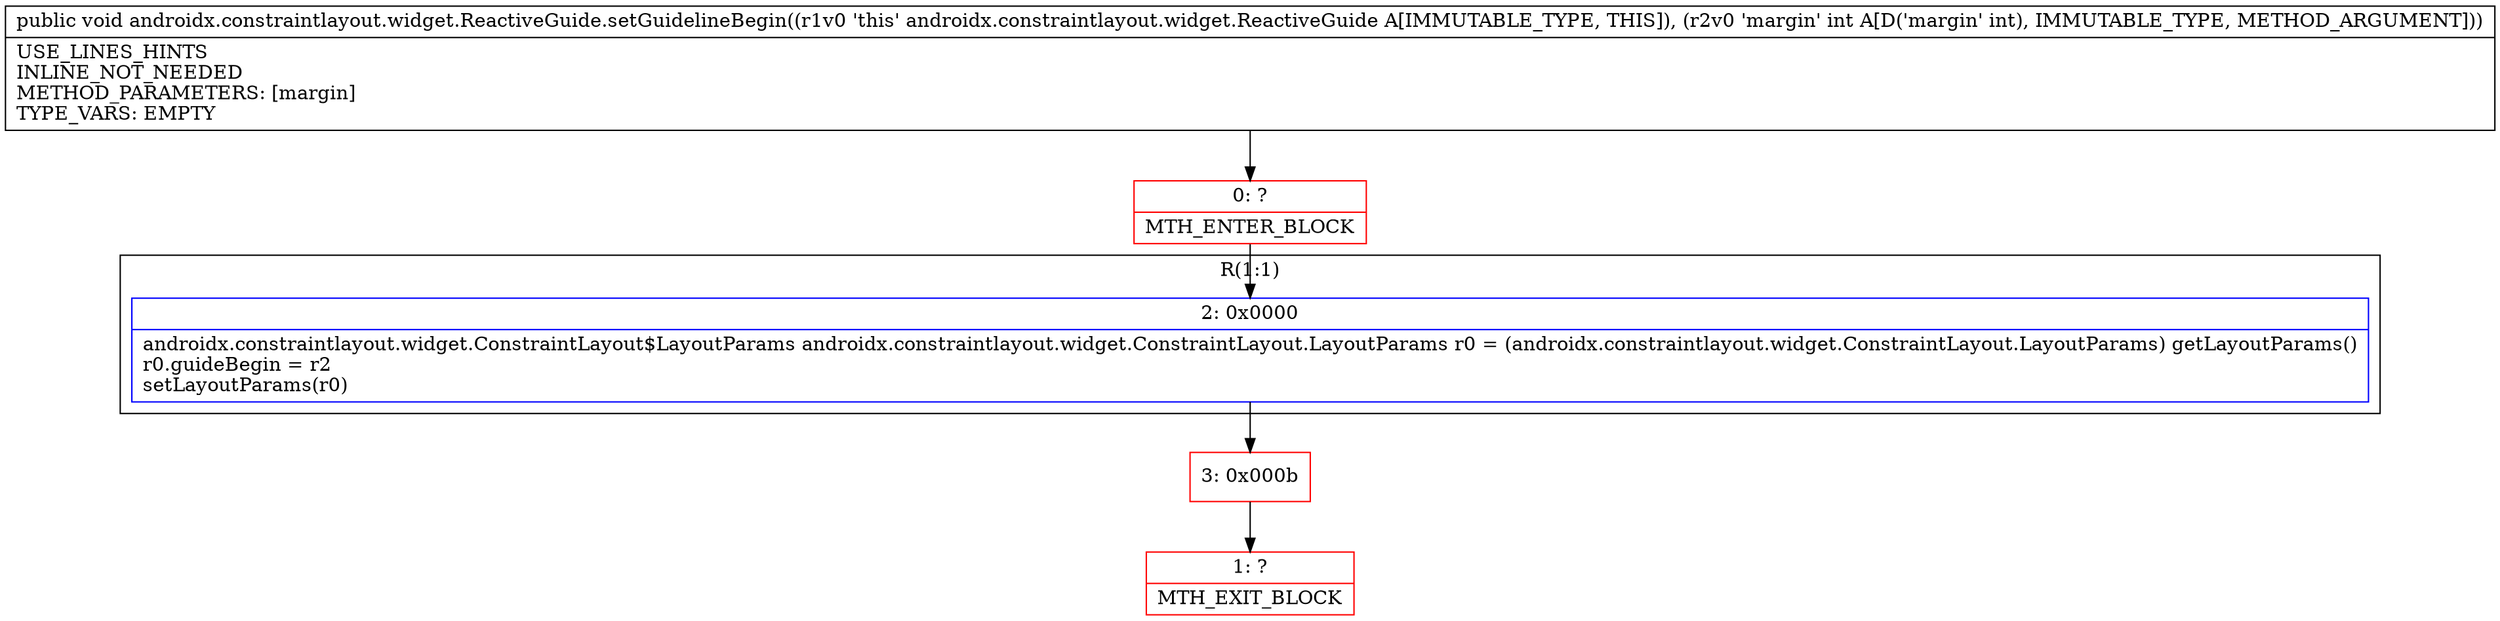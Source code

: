digraph "CFG forandroidx.constraintlayout.widget.ReactiveGuide.setGuidelineBegin(I)V" {
subgraph cluster_Region_1475081596 {
label = "R(1:1)";
node [shape=record,color=blue];
Node_2 [shape=record,label="{2\:\ 0x0000|androidx.constraintlayout.widget.ConstraintLayout$LayoutParams androidx.constraintlayout.widget.ConstraintLayout.LayoutParams r0 = (androidx.constraintlayout.widget.ConstraintLayout.LayoutParams) getLayoutParams()\lr0.guideBegin = r2\lsetLayoutParams(r0)\l}"];
}
Node_0 [shape=record,color=red,label="{0\:\ ?|MTH_ENTER_BLOCK\l}"];
Node_3 [shape=record,color=red,label="{3\:\ 0x000b}"];
Node_1 [shape=record,color=red,label="{1\:\ ?|MTH_EXIT_BLOCK\l}"];
MethodNode[shape=record,label="{public void androidx.constraintlayout.widget.ReactiveGuide.setGuidelineBegin((r1v0 'this' androidx.constraintlayout.widget.ReactiveGuide A[IMMUTABLE_TYPE, THIS]), (r2v0 'margin' int A[D('margin' int), IMMUTABLE_TYPE, METHOD_ARGUMENT]))  | USE_LINES_HINTS\lINLINE_NOT_NEEDED\lMETHOD_PARAMETERS: [margin]\lTYPE_VARS: EMPTY\l}"];
MethodNode -> Node_0;Node_2 -> Node_3;
Node_0 -> Node_2;
Node_3 -> Node_1;
}

